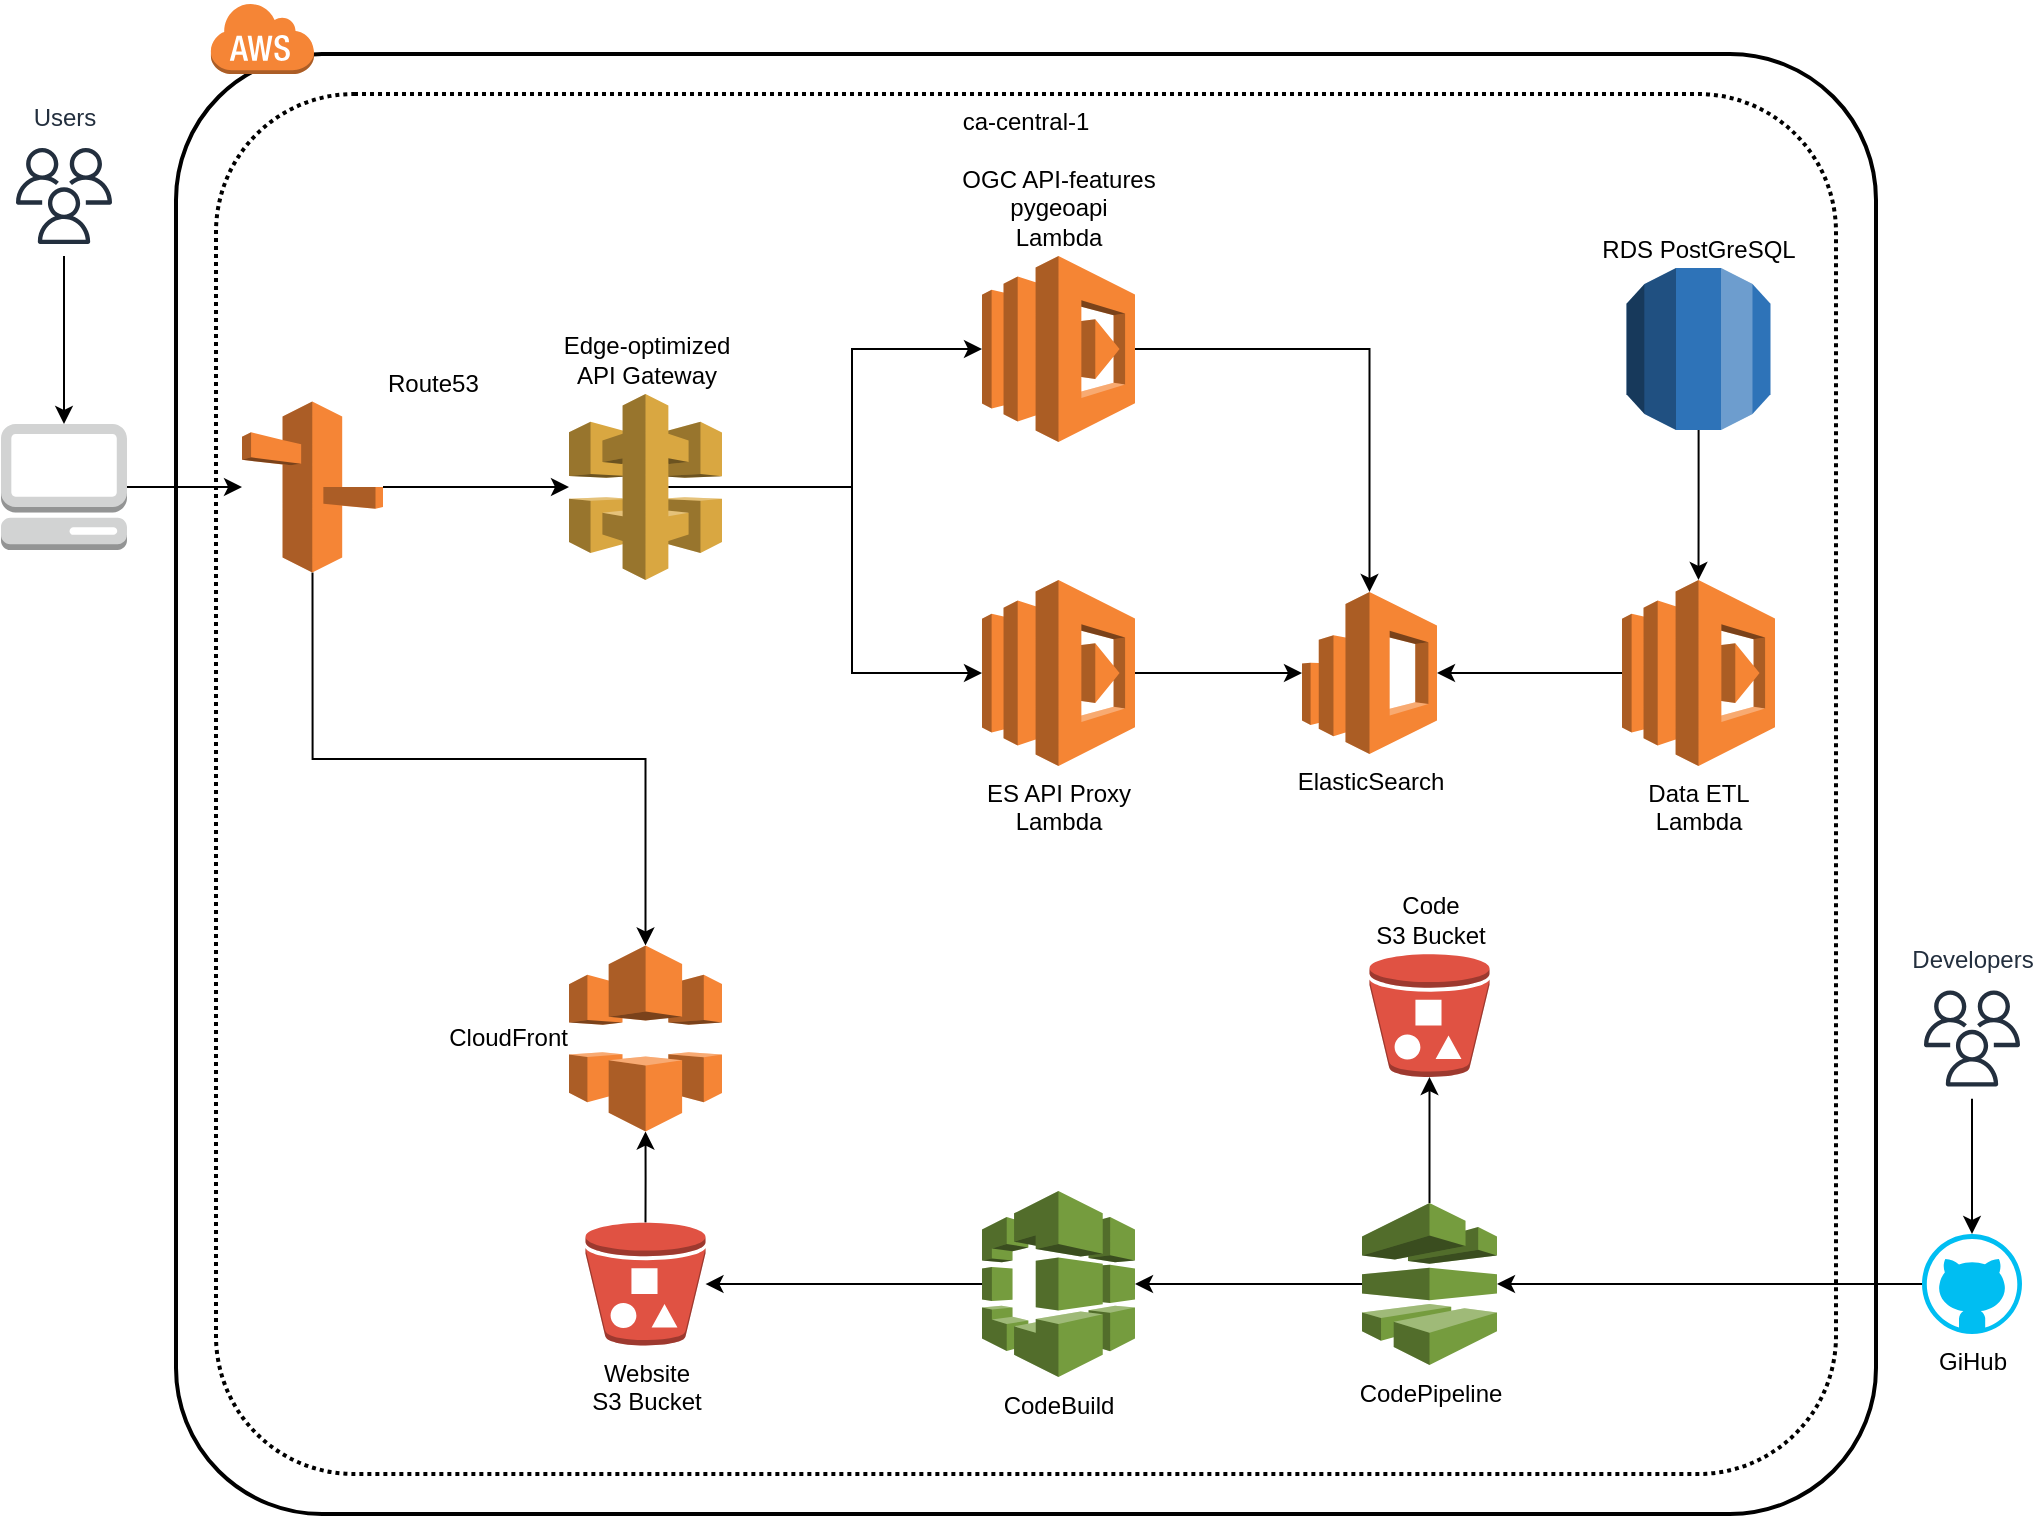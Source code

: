 <mxfile version="13.0.9">
    <diagram id="Ht1M8jgEwFfnCIfOTk4-" name="Page-1">
        <mxGraphModel dx="1208" dy="915" grid="1" gridSize="10" guides="1" tooltips="1" connect="1" arrows="1" fold="1" page="1" pageScale="1" pageWidth="1100" pageHeight="850" math="0" shadow="0">
            <root>
                <mxCell id="0"/>
                <mxCell id="1" parent="0"/>
                <mxCell id="nx9IIVfp6BOKspy8PAZz-23" style="edgeStyle=orthogonalEdgeStyle;rounded=0;orthogonalLoop=1;jettySize=auto;html=1;" parent="1" source="nx9IIVfp6BOKspy8PAZz-5" target="nx9IIVfp6BOKspy8PAZz-7" edge="1">
                    <mxGeometry relative="1" as="geometry"/>
                </mxCell>
                <mxCell id="nx9IIVfp6BOKspy8PAZz-5" value="RDS PostGreSQL" style="outlineConnect=0;dashed=0;verticalLabelPosition=top;verticalAlign=bottom;align=center;html=1;shape=mxgraph.aws3.rds;fillColor=#2E73B8;gradientColor=none;labelPosition=center;" parent="1" vertex="1">
                    <mxGeometry x="855.25" y="187" width="72" height="81" as="geometry"/>
                </mxCell>
                <mxCell id="nx9IIVfp6BOKspy8PAZz-20" style="edgeStyle=orthogonalEdgeStyle;rounded=0;orthogonalLoop=1;jettySize=auto;html=1;exitX=0;exitY=0.5;exitDx=0;exitDy=0;exitPerimeter=0;" parent="1" source="nx9IIVfp6BOKspy8PAZz-7" target="nx9IIVfp6BOKspy8PAZz-10" edge="1">
                    <mxGeometry relative="1" as="geometry"/>
                </mxCell>
                <mxCell id="nx9IIVfp6BOKspy8PAZz-7" value="Data ETL&lt;br&gt;Lambda" style="outlineConnect=0;dashed=0;verticalLabelPosition=bottom;verticalAlign=top;align=center;html=1;shape=mxgraph.aws3.lambda;fillColor=#F58534;gradientColor=none;" parent="1" vertex="1">
                    <mxGeometry x="853" y="343" width="76.5" height="93" as="geometry"/>
                </mxCell>
                <mxCell id="nx9IIVfp6BOKspy8PAZz-25" style="edgeStyle=orthogonalEdgeStyle;rounded=0;orthogonalLoop=1;jettySize=auto;html=1;exitX=1;exitY=0.5;exitDx=0;exitDy=0;exitPerimeter=0;" parent="1" source="nx9IIVfp6BOKspy8PAZz-8" target="nx9IIVfp6BOKspy8PAZz-10" edge="1">
                    <mxGeometry relative="1" as="geometry"/>
                </mxCell>
                <mxCell id="nx9IIVfp6BOKspy8PAZz-8" value="ES API Proxy&lt;br&gt;Lambda&lt;br&gt;" style="outlineConnect=0;dashed=0;verticalLabelPosition=bottom;verticalAlign=top;align=center;html=1;shape=mxgraph.aws3.lambda;fillColor=#F58534;gradientColor=none;" parent="1" vertex="1">
                    <mxGeometry x="533" y="343" width="76.5" height="93" as="geometry"/>
                </mxCell>
                <mxCell id="nx9IIVfp6BOKspy8PAZz-24" style="edgeStyle=orthogonalEdgeStyle;rounded=0;orthogonalLoop=1;jettySize=auto;html=1;exitX=0.65;exitY=0.5;exitDx=0;exitDy=0;exitPerimeter=0;" parent="1" source="nx9IIVfp6BOKspy8PAZz-9" target="nx9IIVfp6BOKspy8PAZz-8" edge="1">
                    <mxGeometry relative="1" as="geometry"/>
                </mxCell>
                <mxCell id="nx9IIVfp6BOKspy8PAZz-37" style="edgeStyle=orthogonalEdgeStyle;rounded=0;orthogonalLoop=1;jettySize=auto;html=1;exitX=0.65;exitY=0.5;exitDx=0;exitDy=0;exitPerimeter=0;" parent="1" source="nx9IIVfp6BOKspy8PAZz-9" target="nx9IIVfp6BOKspy8PAZz-35" edge="1">
                    <mxGeometry relative="1" as="geometry"/>
                </mxCell>
                <mxCell id="nx9IIVfp6BOKspy8PAZz-9" value="Edge-optimized&lt;br&gt;API Gateway" style="outlineConnect=0;dashed=0;verticalLabelPosition=top;verticalAlign=bottom;align=center;html=1;shape=mxgraph.aws3.api_gateway;fillColor=#D9A741;gradientColor=none;labelPosition=center;" parent="1" vertex="1">
                    <mxGeometry x="326.5" y="250" width="76.5" height="93" as="geometry"/>
                </mxCell>
                <mxCell id="nx9IIVfp6BOKspy8PAZz-10" value="ElasticSearch" style="outlineConnect=0;dashed=0;verticalLabelPosition=bottom;verticalAlign=top;align=center;html=1;shape=mxgraph.aws3.elasticsearch_service;fillColor=#F58534;gradientColor=none;labelPosition=center;" parent="1" vertex="1">
                    <mxGeometry x="693" y="349" width="67.5" height="81" as="geometry"/>
                </mxCell>
                <mxCell id="nx9IIVfp6BOKspy8PAZz-30" value="" style="edgeStyle=orthogonalEdgeStyle;rounded=0;orthogonalLoop=1;jettySize=auto;html=1;" parent="1" source="nx9IIVfp6BOKspy8PAZz-28" target="nx9IIVfp6BOKspy8PAZz-9" edge="1">
                    <mxGeometry relative="1" as="geometry">
                        <mxPoint x="281.25" y="430" as="targetPoint"/>
                    </mxGeometry>
                </mxCell>
                <mxCell id="nx9IIVfp6BOKspy8PAZz-50" style="edgeStyle=orthogonalEdgeStyle;rounded=0;orthogonalLoop=1;jettySize=auto;html=1;exitX=0.5;exitY=1;exitDx=0;exitDy=0;exitPerimeter=0;" parent="1" source="nx9IIVfp6BOKspy8PAZz-28" target="nx9IIVfp6BOKspy8PAZz-49" edge="1">
                    <mxGeometry relative="1" as="geometry"/>
                </mxCell>
                <mxCell id="nx9IIVfp6BOKspy8PAZz-28" value="Route53" style="outlineConnect=0;dashed=0;verticalLabelPosition=top;verticalAlign=bottom;align=left;html=1;shape=mxgraph.aws3.route_53;fillColor=#F58536;gradientColor=none;labelPosition=right;" parent="1" vertex="1">
                    <mxGeometry x="163" y="253.75" width="70.5" height="85.5" as="geometry"/>
                </mxCell>
                <mxCell id="nx9IIVfp6BOKspy8PAZz-36" style="edgeStyle=orthogonalEdgeStyle;rounded=0;orthogonalLoop=1;jettySize=auto;html=1;exitX=1;exitY=0.5;exitDx=0;exitDy=0;exitPerimeter=0;" parent="1" source="nx9IIVfp6BOKspy8PAZz-35" target="nx9IIVfp6BOKspy8PAZz-10" edge="1">
                    <mxGeometry relative="1" as="geometry"/>
                </mxCell>
                <mxCell id="nx9IIVfp6BOKspy8PAZz-35" value="OGC API-features&lt;br&gt;pygeoapi&lt;br&gt;Lambda" style="outlineConnect=0;dashed=0;verticalLabelPosition=top;verticalAlign=bottom;align=center;html=1;shape=mxgraph.aws3.lambda;fillColor=#F58534;gradientColor=none;labelPosition=center;" parent="1" vertex="1">
                    <mxGeometry x="533" y="181" width="76.5" height="93" as="geometry"/>
                </mxCell>
                <mxCell id="nx9IIVfp6BOKspy8PAZz-40" value="" style="edgeStyle=orthogonalEdgeStyle;rounded=0;orthogonalLoop=1;jettySize=auto;html=1;" parent="1" source="2" target="nx9IIVfp6BOKspy8PAZz-28" edge="1">
                    <mxGeometry relative="1" as="geometry">
                        <mxPoint x="100.858" y="296.3" as="sourcePoint"/>
                    </mxGeometry>
                </mxCell>
                <mxCell id="nx9IIVfp6BOKspy8PAZz-44" value="" style="edgeStyle=orthogonalEdgeStyle;rounded=0;orthogonalLoop=1;jettySize=auto;html=1;entryX=0.5;entryY=0;entryDx=0;entryDy=0;entryPerimeter=0;" parent="1" source="nx9IIVfp6BOKspy8PAZz-42" target="2" edge="1">
                    <mxGeometry relative="1" as="geometry">
                        <mxPoint x="71.9" y="268" as="targetPoint"/>
                    </mxGeometry>
                </mxCell>
                <mxCell id="nx9IIVfp6BOKspy8PAZz-42" value="Users" style="outlineConnect=0;fontColor=#232F3E;gradientColor=none;strokeColor=#232F3E;fillColor=#ffffff;dashed=0;verticalLabelPosition=top;verticalAlign=bottom;align=center;html=1;fontSize=12;fontStyle=0;aspect=fixed;shape=mxgraph.aws4.resourceIcon;resIcon=mxgraph.aws4.users;labelPosition=center;" parent="1" vertex="1">
                    <mxGeometry x="44" y="121" width="60" height="60" as="geometry"/>
                </mxCell>
                <mxCell id="nx9IIVfp6BOKspy8PAZz-51" style="edgeStyle=orthogonalEdgeStyle;rounded=0;orthogonalLoop=1;jettySize=auto;html=1;exitX=0.5;exitY=0;exitDx=0;exitDy=0;exitPerimeter=0;" parent="1" source="nx9IIVfp6BOKspy8PAZz-48" target="nx9IIVfp6BOKspy8PAZz-49" edge="1">
                    <mxGeometry relative="1" as="geometry"/>
                </mxCell>
                <mxCell id="nx9IIVfp6BOKspy8PAZz-48" value="Website&lt;br&gt;S3 Bucket" style="outlineConnect=0;dashed=0;verticalLabelPosition=bottom;verticalAlign=top;align=center;html=1;shape=mxgraph.aws3.bucket_with_objects;fillColor=#E05243;gradientColor=none;" parent="1" vertex="1">
                    <mxGeometry x="334.75" y="664.25" width="60" height="61.5" as="geometry"/>
                </mxCell>
                <mxCell id="nx9IIVfp6BOKspy8PAZz-49" value="CloudFront" style="outlineConnect=0;dashed=0;verticalLabelPosition=middle;verticalAlign=middle;align=right;html=1;shape=mxgraph.aws3.cloudfront;fillColor=#F58536;gradientColor=none;labelPosition=left;" parent="1" vertex="1">
                    <mxGeometry x="326.5" y="525.75" width="76.5" height="93" as="geometry"/>
                </mxCell>
                <mxCell id="nx9IIVfp6BOKspy8PAZz-59" style="edgeStyle=orthogonalEdgeStyle;rounded=0;orthogonalLoop=1;jettySize=auto;html=1;exitX=0;exitY=0.5;exitDx=0;exitDy=0;exitPerimeter=0;" parent="1" source="nx9IIVfp6BOKspy8PAZz-52" target="nx9IIVfp6BOKspy8PAZz-48" edge="1">
                    <mxGeometry relative="1" as="geometry"/>
                </mxCell>
                <mxCell id="nx9IIVfp6BOKspy8PAZz-52" value="CodeBuild" style="outlineConnect=0;dashed=0;verticalLabelPosition=bottom;verticalAlign=top;align=center;html=1;shape=mxgraph.aws3.codebuild;fillColor=#759C3E;gradientColor=none;" parent="1" vertex="1">
                    <mxGeometry x="533" y="648.5" width="76.5" height="93" as="geometry"/>
                </mxCell>
                <mxCell id="nx9IIVfp6BOKspy8PAZz-56" style="edgeStyle=orthogonalEdgeStyle;rounded=0;orthogonalLoop=1;jettySize=auto;html=1;exitX=0;exitY=0.5;exitDx=0;exitDy=0;exitPerimeter=0;" parent="1" source="nx9IIVfp6BOKspy8PAZz-53" target="nx9IIVfp6BOKspy8PAZz-52" edge="1">
                    <mxGeometry relative="1" as="geometry"/>
                </mxCell>
                <mxCell id="nx9IIVfp6BOKspy8PAZz-58" style="edgeStyle=orthogonalEdgeStyle;rounded=0;orthogonalLoop=1;jettySize=auto;html=1;exitX=0.5;exitY=0;exitDx=0;exitDy=0;exitPerimeter=0;" parent="1" source="nx9IIVfp6BOKspy8PAZz-53" target="nx9IIVfp6BOKspy8PAZz-57" edge="1">
                    <mxGeometry relative="1" as="geometry"/>
                </mxCell>
                <mxCell id="nx9IIVfp6BOKspy8PAZz-53" value="CodePipeline" style="outlineConnect=0;dashed=0;verticalLabelPosition=bottom;verticalAlign=top;align=center;html=1;shape=mxgraph.aws3.codepipeline;fillColor=#759C3E;gradientColor=none;" parent="1" vertex="1">
                    <mxGeometry x="723" y="654.5" width="67.5" height="81" as="geometry"/>
                </mxCell>
                <mxCell id="nx9IIVfp6BOKspy8PAZz-55" style="edgeStyle=orthogonalEdgeStyle;rounded=0;orthogonalLoop=1;jettySize=auto;html=1;exitX=0;exitY=0.5;exitDx=0;exitDy=0;exitPerimeter=0;" parent="1" source="nx9IIVfp6BOKspy8PAZz-54" target="nx9IIVfp6BOKspy8PAZz-53" edge="1">
                    <mxGeometry relative="1" as="geometry"/>
                </mxCell>
                <mxCell id="nx9IIVfp6BOKspy8PAZz-54" value="GiHub" style="verticalLabelPosition=bottom;html=1;verticalAlign=top;align=center;strokeColor=none;fillColor=#00BEF2;shape=mxgraph.azure.github_code;pointerEvents=1;" parent="1" vertex="1">
                    <mxGeometry x="1003" y="670" width="50" height="50" as="geometry"/>
                </mxCell>
                <mxCell id="nx9IIVfp6BOKspy8PAZz-57" value="Code&lt;br&gt;S3 Bucket" style="outlineConnect=0;dashed=0;verticalLabelPosition=top;verticalAlign=bottom;align=center;html=1;shape=mxgraph.aws3.bucket_with_objects;fillColor=#E05243;gradientColor=none;labelPosition=center;" parent="1" vertex="1">
                    <mxGeometry x="726.75" y="530" width="60" height="61.5" as="geometry"/>
                </mxCell>
                <mxCell id="nx9IIVfp6BOKspy8PAZz-64" value="" style="edgeStyle=orthogonalEdgeStyle;rounded=0;orthogonalLoop=1;jettySize=auto;html=1;" parent="1" source="nx9IIVfp6BOKspy8PAZz-63" target="nx9IIVfp6BOKspy8PAZz-54" edge="1">
                    <mxGeometry relative="1" as="geometry"/>
                </mxCell>
                <mxCell id="nx9IIVfp6BOKspy8PAZz-63" value="Developers" style="outlineConnect=0;fontColor=#232F3E;gradientColor=none;strokeColor=#232F3E;fillColor=#ffffff;dashed=0;verticalLabelPosition=top;verticalAlign=bottom;align=center;html=1;fontSize=12;fontStyle=0;aspect=fixed;shape=mxgraph.aws4.resourceIcon;resIcon=mxgraph.aws4.users;labelPosition=center;" parent="1" vertex="1">
                    <mxGeometry x="998" y="542.25" width="60" height="60" as="geometry"/>
                </mxCell>
                <mxCell id="FZH1CaWembbzbwTOkasY-1" value="ca-central-1" style="rounded=1;arcSize=10;dashed=1;fillColor=none;gradientColor=none;dashPattern=1 1;strokeWidth=2;verticalAlign=top;" parent="1" vertex="1">
                    <mxGeometry x="150" y="100" width="810" height="690" as="geometry"/>
                </mxCell>
                <mxCell id="FZH1CaWembbzbwTOkasY-2" value="" style="rounded=1;arcSize=10;dashed=0;fillColor=none;gradientColor=none;strokeWidth=2;" parent="1" vertex="1">
                    <mxGeometry x="130" y="80" width="850" height="730" as="geometry"/>
                </mxCell>
                <mxCell id="FZH1CaWembbzbwTOkasY-3" value="" style="dashed=0;html=1;shape=mxgraph.aws3.cloud;fillColor=#F58536;gradientColor=none;dashed=0;" parent="1" vertex="1">
                    <mxGeometry x="147" y="54" width="52" height="36" as="geometry"/>
                </mxCell>
                <mxCell id="2" value="" style="outlineConnect=0;dashed=0;verticalLabelPosition=bottom;verticalAlign=top;align=center;html=1;shape=mxgraph.aws3.management_console;fillColor=#D2D3D3;gradientColor=none;" vertex="1" parent="1">
                    <mxGeometry x="42.5" y="265" width="63" height="63" as="geometry"/>
                </mxCell>
            </root>
        </mxGraphModel>
    </diagram>
</mxfile>